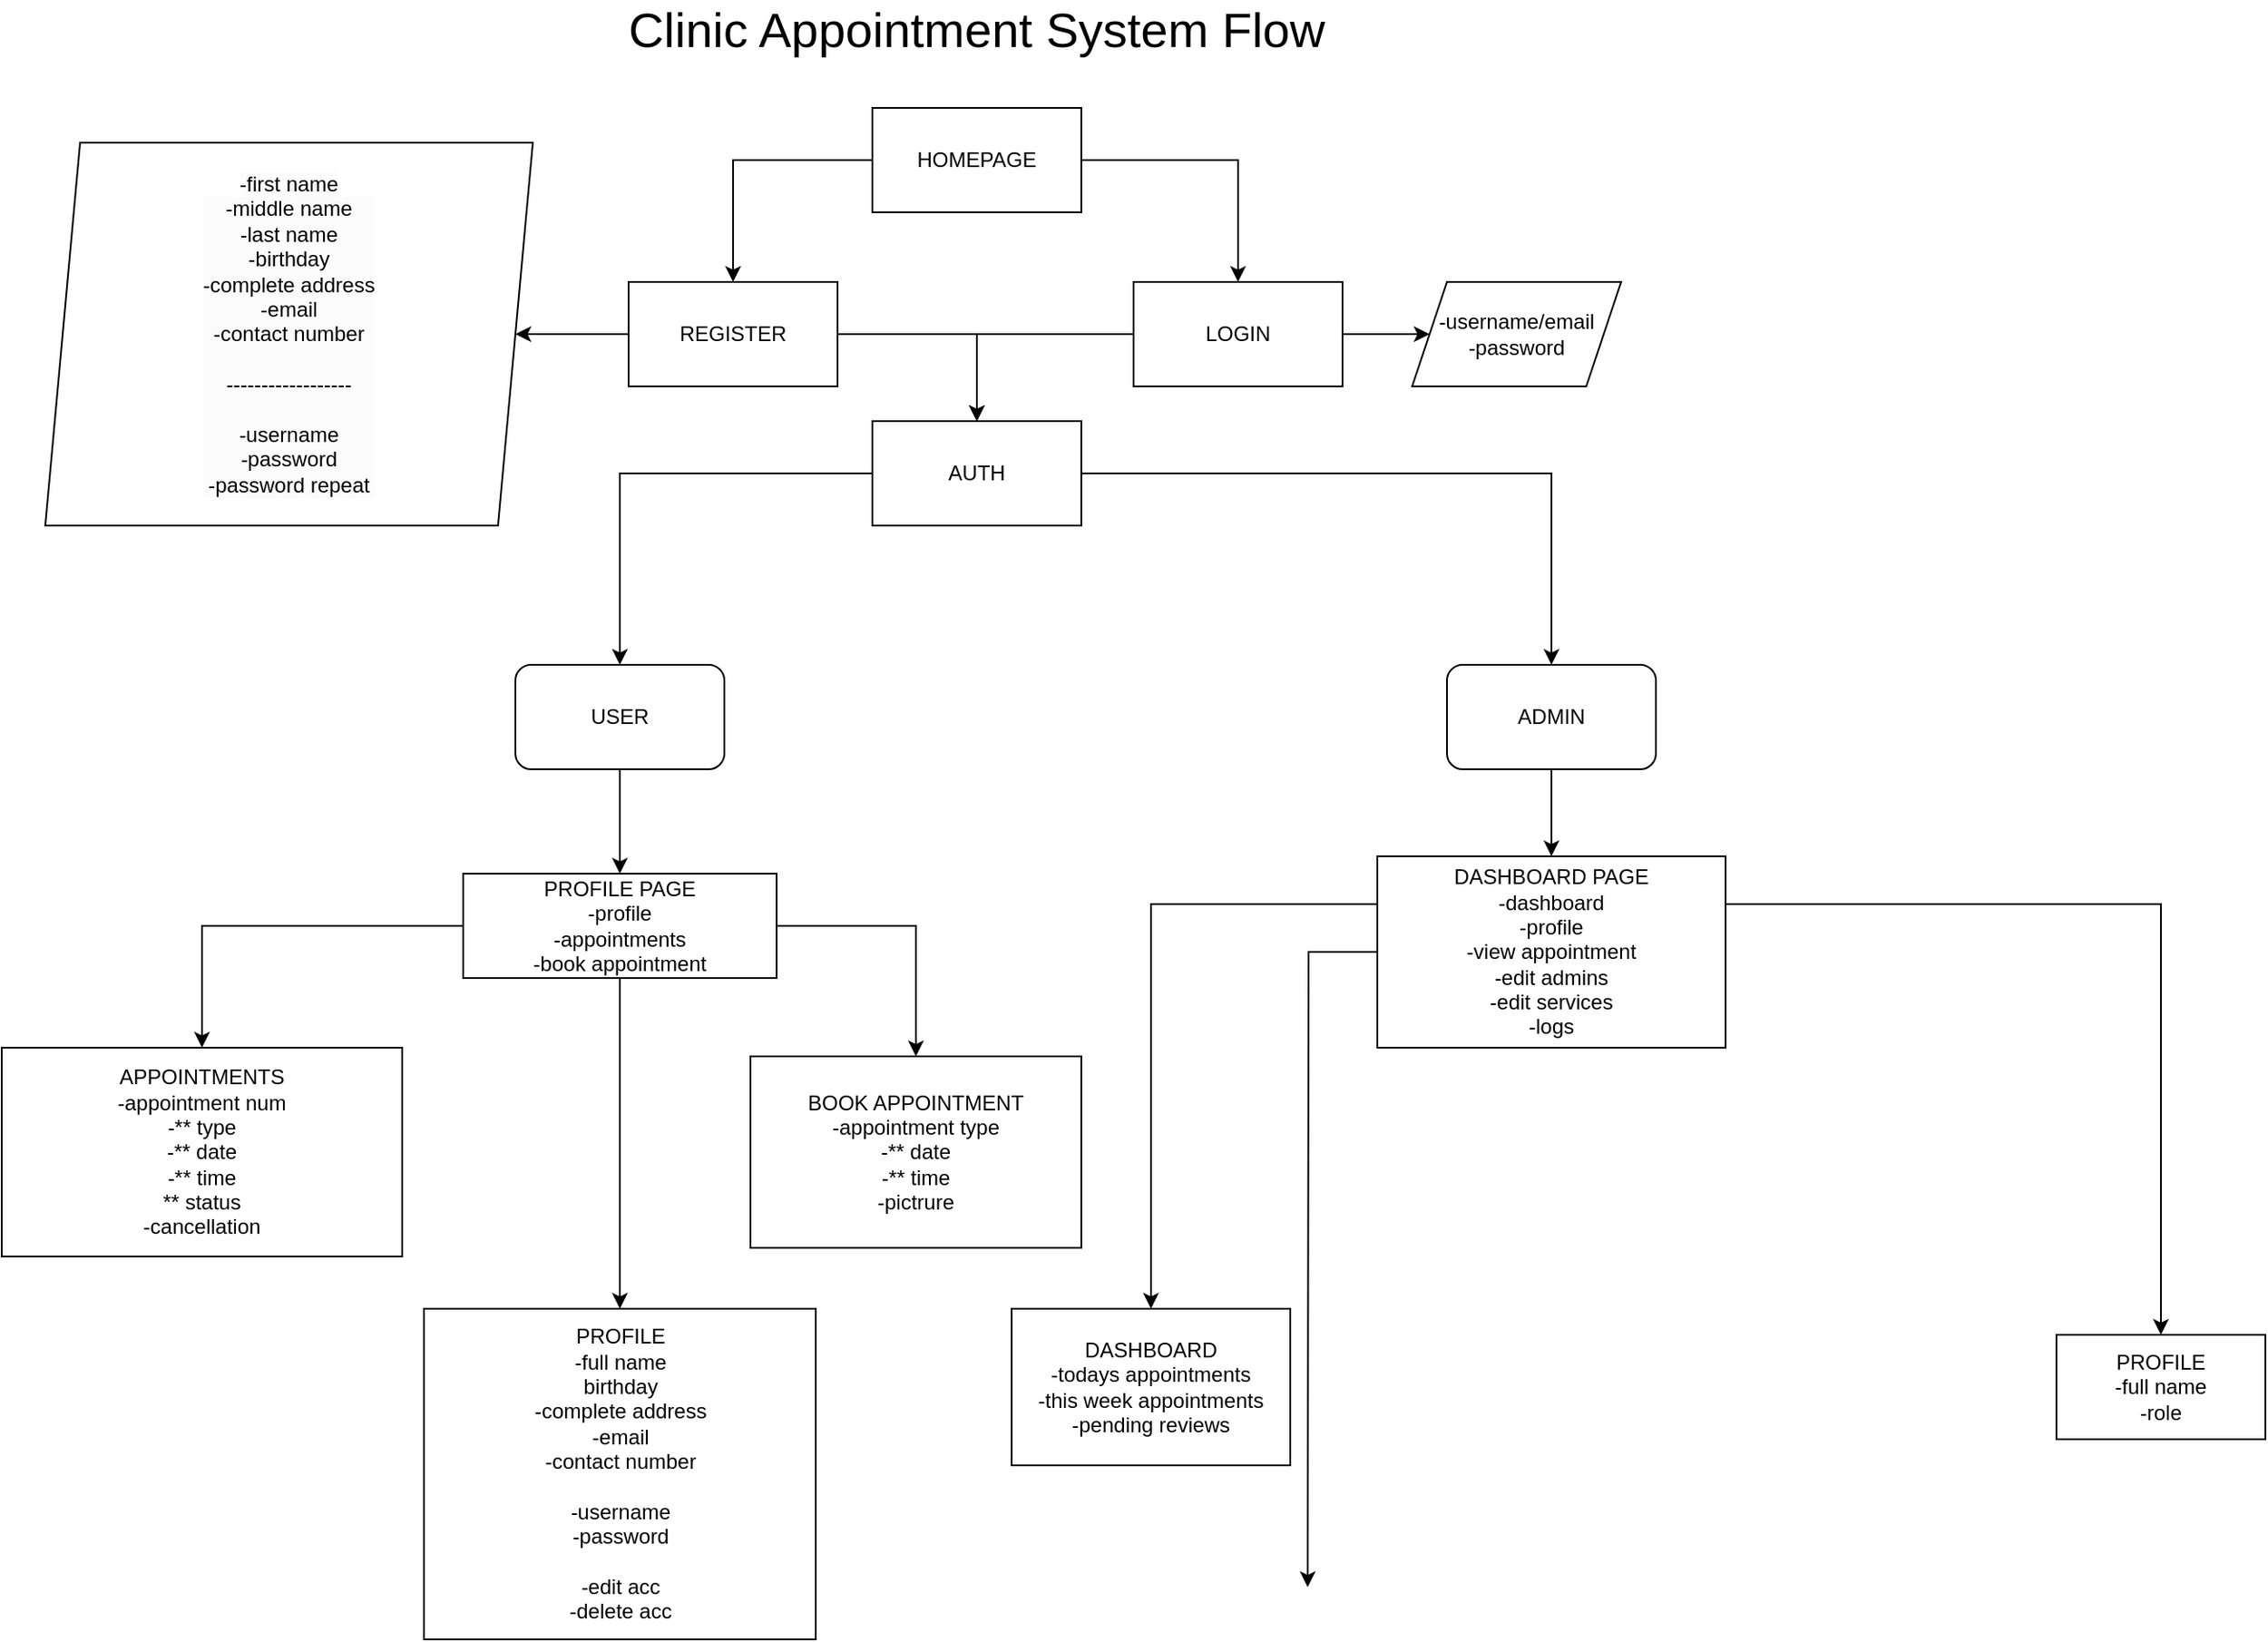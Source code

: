 <mxfile version="24.4.0" type="github">
  <diagram name="Page-1" id="2Ikt_EC1GCKtKshhTgcY">
    <mxGraphModel dx="1804" dy="620" grid="1" gridSize="10" guides="1" tooltips="1" connect="1" arrows="1" fold="1" page="1" pageScale="1" pageWidth="850" pageHeight="1100" math="0" shadow="0">
      <root>
        <mxCell id="0" />
        <mxCell id="1" parent="0" />
        <mxCell id="3c0A9AnZrhXUPr6MrEy5-3" style="edgeStyle=orthogonalEdgeStyle;rounded=0;orthogonalLoop=1;jettySize=auto;html=1;entryX=0.5;entryY=0;entryDx=0;entryDy=0;" edge="1" parent="1" source="3c0A9AnZrhXUPr6MrEy5-1" target="3c0A9AnZrhXUPr6MrEy5-4">
          <mxGeometry relative="1" as="geometry">
            <mxPoint x="110" y="220" as="targetPoint" />
          </mxGeometry>
        </mxCell>
        <mxCell id="3c0A9AnZrhXUPr6MrEy5-6" style="edgeStyle=orthogonalEdgeStyle;rounded=0;orthogonalLoop=1;jettySize=auto;html=1;entryX=0.5;entryY=0;entryDx=0;entryDy=0;" edge="1" parent="1" source="3c0A9AnZrhXUPr6MrEy5-1" target="3c0A9AnZrhXUPr6MrEy5-5">
          <mxGeometry relative="1" as="geometry" />
        </mxCell>
        <mxCell id="3c0A9AnZrhXUPr6MrEy5-1" value="HOMEPAGE" style="rounded=0;whiteSpace=wrap;html=1;" vertex="1" parent="1">
          <mxGeometry x="210" y="90" width="120" height="60" as="geometry" />
        </mxCell>
        <mxCell id="3c0A9AnZrhXUPr6MrEy5-2" value="Clinic Appointment System Flow" style="text;html=1;align=center;verticalAlign=middle;whiteSpace=wrap;rounded=0;fontStyle=0;fontFamily=Helvetica;fontSize=28;" vertex="1" parent="1">
          <mxGeometry x="40" y="30" width="460" height="30" as="geometry" />
        </mxCell>
        <mxCell id="3c0A9AnZrhXUPr6MrEy5-15" style="edgeStyle=orthogonalEdgeStyle;rounded=0;orthogonalLoop=1;jettySize=auto;html=1;entryX=1;entryY=0.5;entryDx=0;entryDy=0;" edge="1" parent="1" source="3c0A9AnZrhXUPr6MrEy5-4" target="3c0A9AnZrhXUPr6MrEy5-17">
          <mxGeometry relative="1" as="geometry">
            <mxPoint x="-40.0" y="220" as="targetPoint" />
          </mxGeometry>
        </mxCell>
        <mxCell id="3c0A9AnZrhXUPr6MrEy5-23" style="edgeStyle=orthogonalEdgeStyle;rounded=0;orthogonalLoop=1;jettySize=auto;html=1;entryX=0.5;entryY=0;entryDx=0;entryDy=0;" edge="1" parent="1" source="3c0A9AnZrhXUPr6MrEy5-4" target="3c0A9AnZrhXUPr6MrEy5-22">
          <mxGeometry relative="1" as="geometry" />
        </mxCell>
        <mxCell id="3c0A9AnZrhXUPr6MrEy5-4" value="REGISTER" style="rounded=0;whiteSpace=wrap;html=1;" vertex="1" parent="1">
          <mxGeometry x="70" y="190" width="120" height="60" as="geometry" />
        </mxCell>
        <mxCell id="3c0A9AnZrhXUPr6MrEy5-19" style="edgeStyle=orthogonalEdgeStyle;rounded=0;orthogonalLoop=1;jettySize=auto;html=1;entryX=0;entryY=0.5;entryDx=0;entryDy=0;" edge="1" parent="1" source="3c0A9AnZrhXUPr6MrEy5-5" target="3c0A9AnZrhXUPr6MrEy5-18">
          <mxGeometry relative="1" as="geometry" />
        </mxCell>
        <mxCell id="3c0A9AnZrhXUPr6MrEy5-24" style="edgeStyle=orthogonalEdgeStyle;rounded=0;orthogonalLoop=1;jettySize=auto;html=1;entryX=0.5;entryY=0;entryDx=0;entryDy=0;" edge="1" parent="1" source="3c0A9AnZrhXUPr6MrEy5-5" target="3c0A9AnZrhXUPr6MrEy5-22">
          <mxGeometry relative="1" as="geometry" />
        </mxCell>
        <mxCell id="3c0A9AnZrhXUPr6MrEy5-5" value="LOGIN" style="rounded=0;whiteSpace=wrap;html=1;" vertex="1" parent="1">
          <mxGeometry x="360" y="190" width="120" height="60" as="geometry" />
        </mxCell>
        <mxCell id="3c0A9AnZrhXUPr6MrEy5-33" style="edgeStyle=orthogonalEdgeStyle;rounded=0;orthogonalLoop=1;jettySize=auto;html=1;exitX=1;exitY=0.5;exitDx=0;exitDy=0;entryX=0.5;entryY=0;entryDx=0;entryDy=0;" edge="1" parent="1" source="3c0A9AnZrhXUPr6MrEy5-8" target="3c0A9AnZrhXUPr6MrEy5-13">
          <mxGeometry relative="1" as="geometry" />
        </mxCell>
        <mxCell id="3c0A9AnZrhXUPr6MrEy5-34" style="edgeStyle=orthogonalEdgeStyle;rounded=0;orthogonalLoop=1;jettySize=auto;html=1;exitX=0;exitY=0.5;exitDx=0;exitDy=0;entryX=0.5;entryY=0;entryDx=0;entryDy=0;" edge="1" parent="1" source="3c0A9AnZrhXUPr6MrEy5-8" target="3c0A9AnZrhXUPr6MrEy5-12">
          <mxGeometry relative="1" as="geometry" />
        </mxCell>
        <mxCell id="3c0A9AnZrhXUPr6MrEy5-37" style="edgeStyle=orthogonalEdgeStyle;rounded=0;orthogonalLoop=1;jettySize=auto;html=1;exitX=0.5;exitY=1;exitDx=0;exitDy=0;entryX=0.5;entryY=0;entryDx=0;entryDy=0;" edge="1" parent="1" source="3c0A9AnZrhXUPr6MrEy5-8" target="3c0A9AnZrhXUPr6MrEy5-38">
          <mxGeometry relative="1" as="geometry">
            <mxPoint x="10" y="840" as="targetPoint" />
          </mxGeometry>
        </mxCell>
        <mxCell id="3c0A9AnZrhXUPr6MrEy5-8" value="PROFILE PAGE&lt;div&gt;-profile&lt;br&gt;&lt;div&gt;-appointments&lt;/div&gt;&lt;div&gt;-book appointment&lt;/div&gt;&lt;/div&gt;" style="rounded=0;whiteSpace=wrap;html=1;" vertex="1" parent="1">
          <mxGeometry x="-25" y="530" width="180" height="60" as="geometry" />
        </mxCell>
        <mxCell id="3c0A9AnZrhXUPr6MrEy5-12" value="APPOINTMENTS&lt;div&gt;-appointment num&lt;/div&gt;&lt;div&gt;-** type&lt;/div&gt;&lt;div&gt;-** date&lt;/div&gt;&lt;div&gt;-** time&lt;/div&gt;&lt;div&gt;** status&lt;/div&gt;&lt;div&gt;-cancellation&lt;/div&gt;" style="rounded=0;whiteSpace=wrap;html=1;" vertex="1" parent="1">
          <mxGeometry x="-290" y="630" width="230" height="120" as="geometry" />
        </mxCell>
        <mxCell id="3c0A9AnZrhXUPr6MrEy5-13" value="BOOK APPOINTMENT&lt;div&gt;-appointment type&lt;/div&gt;&lt;div&gt;-** date&lt;/div&gt;&lt;div&gt;-** time&lt;/div&gt;&lt;div&gt;-pictrure&lt;/div&gt;" style="rounded=0;whiteSpace=wrap;html=1;" vertex="1" parent="1">
          <mxGeometry x="140" y="635" width="190" height="110" as="geometry" />
        </mxCell>
        <mxCell id="3c0A9AnZrhXUPr6MrEy5-17" value="&lt;span style=&quot;color: rgb(0, 0, 0); font-family: Helvetica; font-size: 12px; font-style: normal; font-variant-ligatures: normal; font-variant-caps: normal; font-weight: 400; letter-spacing: normal; orphans: 2; text-align: center; text-indent: 0px; text-transform: none; widows: 2; word-spacing: 0px; -webkit-text-stroke-width: 0px; white-space: normal; background-color: rgb(251, 251, 251); text-decoration-thickness: initial; text-decoration-style: initial; text-decoration-color: initial; display: inline !important; float: none;&quot;&gt;-first name&lt;/span&gt;&lt;div style=&quot;forced-color-adjust: none; color: rgb(0, 0, 0); font-family: Helvetica; font-size: 12px; font-style: normal; font-variant-ligatures: normal; font-variant-caps: normal; font-weight: 400; letter-spacing: normal; orphans: 2; text-align: center; text-indent: 0px; text-transform: none; widows: 2; word-spacing: 0px; -webkit-text-stroke-width: 0px; white-space: normal; background-color: rgb(251, 251, 251); text-decoration-thickness: initial; text-decoration-style: initial; text-decoration-color: initial;&quot;&gt;-middle name&lt;/div&gt;&lt;div style=&quot;forced-color-adjust: none; color: rgb(0, 0, 0); font-family: Helvetica; font-size: 12px; font-style: normal; font-variant-ligatures: normal; font-variant-caps: normal; font-weight: 400; letter-spacing: normal; orphans: 2; text-align: center; text-indent: 0px; text-transform: none; widows: 2; word-spacing: 0px; -webkit-text-stroke-width: 0px; white-space: normal; background-color: rgb(251, 251, 251); text-decoration-thickness: initial; text-decoration-style: initial; text-decoration-color: initial;&quot;&gt;-last name&lt;/div&gt;&lt;div style=&quot;forced-color-adjust: none; color: rgb(0, 0, 0); font-family: Helvetica; font-size: 12px; font-style: normal; font-variant-ligatures: normal; font-variant-caps: normal; font-weight: 400; letter-spacing: normal; orphans: 2; text-align: center; text-indent: 0px; text-transform: none; widows: 2; word-spacing: 0px; -webkit-text-stroke-width: 0px; white-space: normal; background-color: rgb(251, 251, 251); text-decoration-thickness: initial; text-decoration-style: initial; text-decoration-color: initial;&quot;&gt;-birthday&lt;br style=&quot;forced-color-adjust: none;&quot;&gt;&lt;/div&gt;&lt;div style=&quot;forced-color-adjust: none; color: rgb(0, 0, 0); font-family: Helvetica; font-size: 12px; font-style: normal; font-variant-ligatures: normal; font-variant-caps: normal; font-weight: 400; letter-spacing: normal; orphans: 2; text-align: center; text-indent: 0px; text-transform: none; widows: 2; word-spacing: 0px; -webkit-text-stroke-width: 0px; white-space: normal; background-color: rgb(251, 251, 251); text-decoration-thickness: initial; text-decoration-style: initial; text-decoration-color: initial;&quot;&gt;-complete address&lt;/div&gt;&lt;div style=&quot;forced-color-adjust: none; color: rgb(0, 0, 0); font-family: Helvetica; font-size: 12px; font-style: normal; font-variant-ligatures: normal; font-variant-caps: normal; font-weight: 400; letter-spacing: normal; orphans: 2; text-align: center; text-indent: 0px; text-transform: none; widows: 2; word-spacing: 0px; -webkit-text-stroke-width: 0px; white-space: normal; background-color: rgb(251, 251, 251); text-decoration-thickness: initial; text-decoration-style: initial; text-decoration-color: initial;&quot;&gt;-email&lt;/div&gt;&lt;div style=&quot;forced-color-adjust: none; color: rgb(0, 0, 0); font-family: Helvetica; font-size: 12px; font-style: normal; font-variant-ligatures: normal; font-variant-caps: normal; font-weight: 400; letter-spacing: normal; orphans: 2; text-align: center; text-indent: 0px; text-transform: none; widows: 2; word-spacing: 0px; -webkit-text-stroke-width: 0px; white-space: normal; background-color: rgb(251, 251, 251); text-decoration-thickness: initial; text-decoration-style: initial; text-decoration-color: initial;&quot;&gt;-contact number&lt;/div&gt;&lt;div style=&quot;forced-color-adjust: none; color: rgb(0, 0, 0); font-family: Helvetica; font-size: 12px; font-style: normal; font-variant-ligatures: normal; font-variant-caps: normal; font-weight: 400; letter-spacing: normal; orphans: 2; text-align: center; text-indent: 0px; text-transform: none; widows: 2; word-spacing: 0px; -webkit-text-stroke-width: 0px; white-space: normal; background-color: rgb(251, 251, 251); text-decoration-thickness: initial; text-decoration-style: initial; text-decoration-color: initial;&quot;&gt;&lt;br&gt;&lt;/div&gt;&lt;div style=&quot;forced-color-adjust: none; color: rgb(0, 0, 0); font-family: Helvetica; font-size: 12px; font-style: normal; font-variant-ligatures: normal; font-variant-caps: normal; font-weight: 400; letter-spacing: normal; orphans: 2; text-align: center; text-indent: 0px; text-transform: none; widows: 2; word-spacing: 0px; -webkit-text-stroke-width: 0px; white-space: normal; background-color: rgb(251, 251, 251); text-decoration-thickness: initial; text-decoration-style: initial; text-decoration-color: initial;&quot;&gt;------------------&lt;/div&gt;&lt;div style=&quot;forced-color-adjust: none; color: rgb(0, 0, 0); font-family: Helvetica; font-size: 12px; font-style: normal; font-variant-ligatures: normal; font-variant-caps: normal; font-weight: 400; letter-spacing: normal; orphans: 2; text-align: center; text-indent: 0px; text-transform: none; widows: 2; word-spacing: 0px; -webkit-text-stroke-width: 0px; white-space: normal; background-color: rgb(251, 251, 251); text-decoration-thickness: initial; text-decoration-style: initial; text-decoration-color: initial;&quot;&gt;&lt;br&gt;&lt;/div&gt;&lt;div style=&quot;forced-color-adjust: none; color: rgb(0, 0, 0); font-family: Helvetica; font-size: 12px; font-style: normal; font-variant-ligatures: normal; font-variant-caps: normal; font-weight: 400; letter-spacing: normal; orphans: 2; text-align: center; text-indent: 0px; text-transform: none; widows: 2; word-spacing: 0px; -webkit-text-stroke-width: 0px; white-space: normal; background-color: rgb(251, 251, 251); text-decoration-thickness: initial; text-decoration-style: initial; text-decoration-color: initial;&quot;&gt;-username&lt;/div&gt;&lt;div style=&quot;forced-color-adjust: none; color: rgb(0, 0, 0); font-family: Helvetica; font-size: 12px; font-style: normal; font-variant-ligatures: normal; font-variant-caps: normal; font-weight: 400; letter-spacing: normal; orphans: 2; text-align: center; text-indent: 0px; text-transform: none; widows: 2; word-spacing: 0px; -webkit-text-stroke-width: 0px; white-space: normal; background-color: rgb(251, 251, 251); text-decoration-thickness: initial; text-decoration-style: initial; text-decoration-color: initial;&quot;&gt;-password&lt;/div&gt;&lt;div style=&quot;forced-color-adjust: none; color: rgb(0, 0, 0); font-family: Helvetica; font-size: 12px; font-style: normal; font-variant-ligatures: normal; font-variant-caps: normal; font-weight: 400; letter-spacing: normal; orphans: 2; text-align: center; text-indent: 0px; text-transform: none; widows: 2; word-spacing: 0px; -webkit-text-stroke-width: 0px; white-space: normal; background-color: rgb(251, 251, 251); text-decoration-thickness: initial; text-decoration-style: initial; text-decoration-color: initial;&quot;&gt;-password repeat&lt;/div&gt;" style="shape=parallelogram;perimeter=parallelogramPerimeter;whiteSpace=wrap;html=1;fixedSize=1;" vertex="1" parent="1">
          <mxGeometry x="-265" y="110" width="280" height="220" as="geometry" />
        </mxCell>
        <mxCell id="3c0A9AnZrhXUPr6MrEy5-18" value="-username/email&lt;div&gt;-password&lt;/div&gt;" style="shape=parallelogram;perimeter=parallelogramPerimeter;whiteSpace=wrap;html=1;fixedSize=1;" vertex="1" parent="1">
          <mxGeometry x="520" y="190" width="120" height="60" as="geometry" />
        </mxCell>
        <mxCell id="3c0A9AnZrhXUPr6MrEy5-35" style="edgeStyle=orthogonalEdgeStyle;rounded=0;orthogonalLoop=1;jettySize=auto;html=1;exitX=0;exitY=0.5;exitDx=0;exitDy=0;entryX=0.5;entryY=0;entryDx=0;entryDy=0;" edge="1" parent="1" source="3c0A9AnZrhXUPr6MrEy5-22" target="3c0A9AnZrhXUPr6MrEy5-25">
          <mxGeometry relative="1" as="geometry" />
        </mxCell>
        <mxCell id="3c0A9AnZrhXUPr6MrEy5-36" style="edgeStyle=orthogonalEdgeStyle;rounded=0;orthogonalLoop=1;jettySize=auto;html=1;exitX=1;exitY=0.5;exitDx=0;exitDy=0;entryX=0.5;entryY=0;entryDx=0;entryDy=0;" edge="1" parent="1" source="3c0A9AnZrhXUPr6MrEy5-22" target="3c0A9AnZrhXUPr6MrEy5-26">
          <mxGeometry relative="1" as="geometry" />
        </mxCell>
        <mxCell id="3c0A9AnZrhXUPr6MrEy5-22" value="AUTH" style="rounded=0;whiteSpace=wrap;html=1;" vertex="1" parent="1">
          <mxGeometry x="210" y="270" width="120" height="60" as="geometry" />
        </mxCell>
        <mxCell id="3c0A9AnZrhXUPr6MrEy5-32" style="edgeStyle=orthogonalEdgeStyle;rounded=0;orthogonalLoop=1;jettySize=auto;html=1;exitX=0.5;exitY=1;exitDx=0;exitDy=0;entryX=0.5;entryY=0;entryDx=0;entryDy=0;" edge="1" parent="1" source="3c0A9AnZrhXUPr6MrEy5-25" target="3c0A9AnZrhXUPr6MrEy5-8">
          <mxGeometry relative="1" as="geometry" />
        </mxCell>
        <mxCell id="3c0A9AnZrhXUPr6MrEy5-25" value="USER" style="rounded=1;whiteSpace=wrap;html=1;" vertex="1" parent="1">
          <mxGeometry x="5" y="410" width="120" height="60" as="geometry" />
        </mxCell>
        <mxCell id="3c0A9AnZrhXUPr6MrEy5-31" style="edgeStyle=orthogonalEdgeStyle;rounded=0;orthogonalLoop=1;jettySize=auto;html=1;exitX=0.5;exitY=1;exitDx=0;exitDy=0;entryX=0.5;entryY=0;entryDx=0;entryDy=0;" edge="1" parent="1" source="3c0A9AnZrhXUPr6MrEy5-26" target="3c0A9AnZrhXUPr6MrEy5-30">
          <mxGeometry relative="1" as="geometry" />
        </mxCell>
        <mxCell id="3c0A9AnZrhXUPr6MrEy5-26" value="ADMIN" style="rounded=1;whiteSpace=wrap;html=1;" vertex="1" parent="1">
          <mxGeometry x="540" y="410" width="120" height="60" as="geometry" />
        </mxCell>
        <mxCell id="3c0A9AnZrhXUPr6MrEy5-47" style="edgeStyle=orthogonalEdgeStyle;rounded=0;orthogonalLoop=1;jettySize=auto;html=1;exitX=0;exitY=0.25;exitDx=0;exitDy=0;entryX=0.5;entryY=0;entryDx=0;entryDy=0;" edge="1" parent="1" source="3c0A9AnZrhXUPr6MrEy5-30" target="3c0A9AnZrhXUPr6MrEy5-41">
          <mxGeometry relative="1" as="geometry" />
        </mxCell>
        <mxCell id="3c0A9AnZrhXUPr6MrEy5-49" value="" style="edgeStyle=orthogonalEdgeStyle;rounded=0;orthogonalLoop=1;jettySize=auto;html=1;exitX=1;exitY=0.25;exitDx=0;exitDy=0;" edge="1" parent="1" source="3c0A9AnZrhXUPr6MrEy5-30" target="3c0A9AnZrhXUPr6MrEy5-48">
          <mxGeometry relative="1" as="geometry" />
        </mxCell>
        <mxCell id="3c0A9AnZrhXUPr6MrEy5-50" style="edgeStyle=orthogonalEdgeStyle;rounded=0;orthogonalLoop=1;jettySize=auto;html=1;exitX=0;exitY=0.5;exitDx=0;exitDy=0;" edge="1" parent="1" source="3c0A9AnZrhXUPr6MrEy5-30">
          <mxGeometry relative="1" as="geometry">
            <mxPoint x="460" y="940" as="targetPoint" />
          </mxGeometry>
        </mxCell>
        <mxCell id="3c0A9AnZrhXUPr6MrEy5-30" value="DASHBOARD PAGE&lt;div&gt;-dashboard&lt;/div&gt;&lt;div&gt;-profile&lt;/div&gt;&lt;div&gt;-view appointment&lt;/div&gt;&lt;div&gt;-edit admins&lt;/div&gt;&lt;div&gt;-edit services&lt;/div&gt;&lt;div&gt;-logs&lt;/div&gt;" style="rounded=0;whiteSpace=wrap;html=1;" vertex="1" parent="1">
          <mxGeometry x="500" y="520" width="200" height="110" as="geometry" />
        </mxCell>
        <mxCell id="3c0A9AnZrhXUPr6MrEy5-38" value="PROFILE&lt;div&gt;-full name&lt;/div&gt;&lt;div&gt;birthday&lt;/div&gt;&lt;div&gt;-complete address&lt;/div&gt;&lt;div&gt;-email&lt;/div&gt;&lt;div&gt;-contact number&lt;/div&gt;&lt;div&gt;&lt;br&gt;&lt;/div&gt;&lt;div&gt;-username&lt;/div&gt;&lt;div&gt;-password&lt;/div&gt;&lt;div&gt;&lt;br&gt;&lt;/div&gt;&lt;div&gt;-edit acc&lt;/div&gt;&lt;div&gt;-delete acc&lt;/div&gt;" style="rounded=0;whiteSpace=wrap;html=1;" vertex="1" parent="1">
          <mxGeometry x="-47.5" y="780" width="225" height="190" as="geometry" />
        </mxCell>
        <mxCell id="3c0A9AnZrhXUPr6MrEy5-41" value="DASHBOARD&lt;div&gt;-todays appointments&lt;/div&gt;&lt;div&gt;-this week appointments&lt;/div&gt;&lt;div&gt;-pending reviews&lt;/div&gt;" style="whiteSpace=wrap;html=1;rounded=0;" vertex="1" parent="1">
          <mxGeometry x="290" y="780" width="160" height="90" as="geometry" />
        </mxCell>
        <mxCell id="3c0A9AnZrhXUPr6MrEy5-48" value="PROFILE&lt;div&gt;-full name&lt;/div&gt;&lt;div&gt;-role&lt;/div&gt;" style="whiteSpace=wrap;html=1;rounded=0;" vertex="1" parent="1">
          <mxGeometry x="890" y="795" width="120" height="60" as="geometry" />
        </mxCell>
      </root>
    </mxGraphModel>
  </diagram>
</mxfile>
